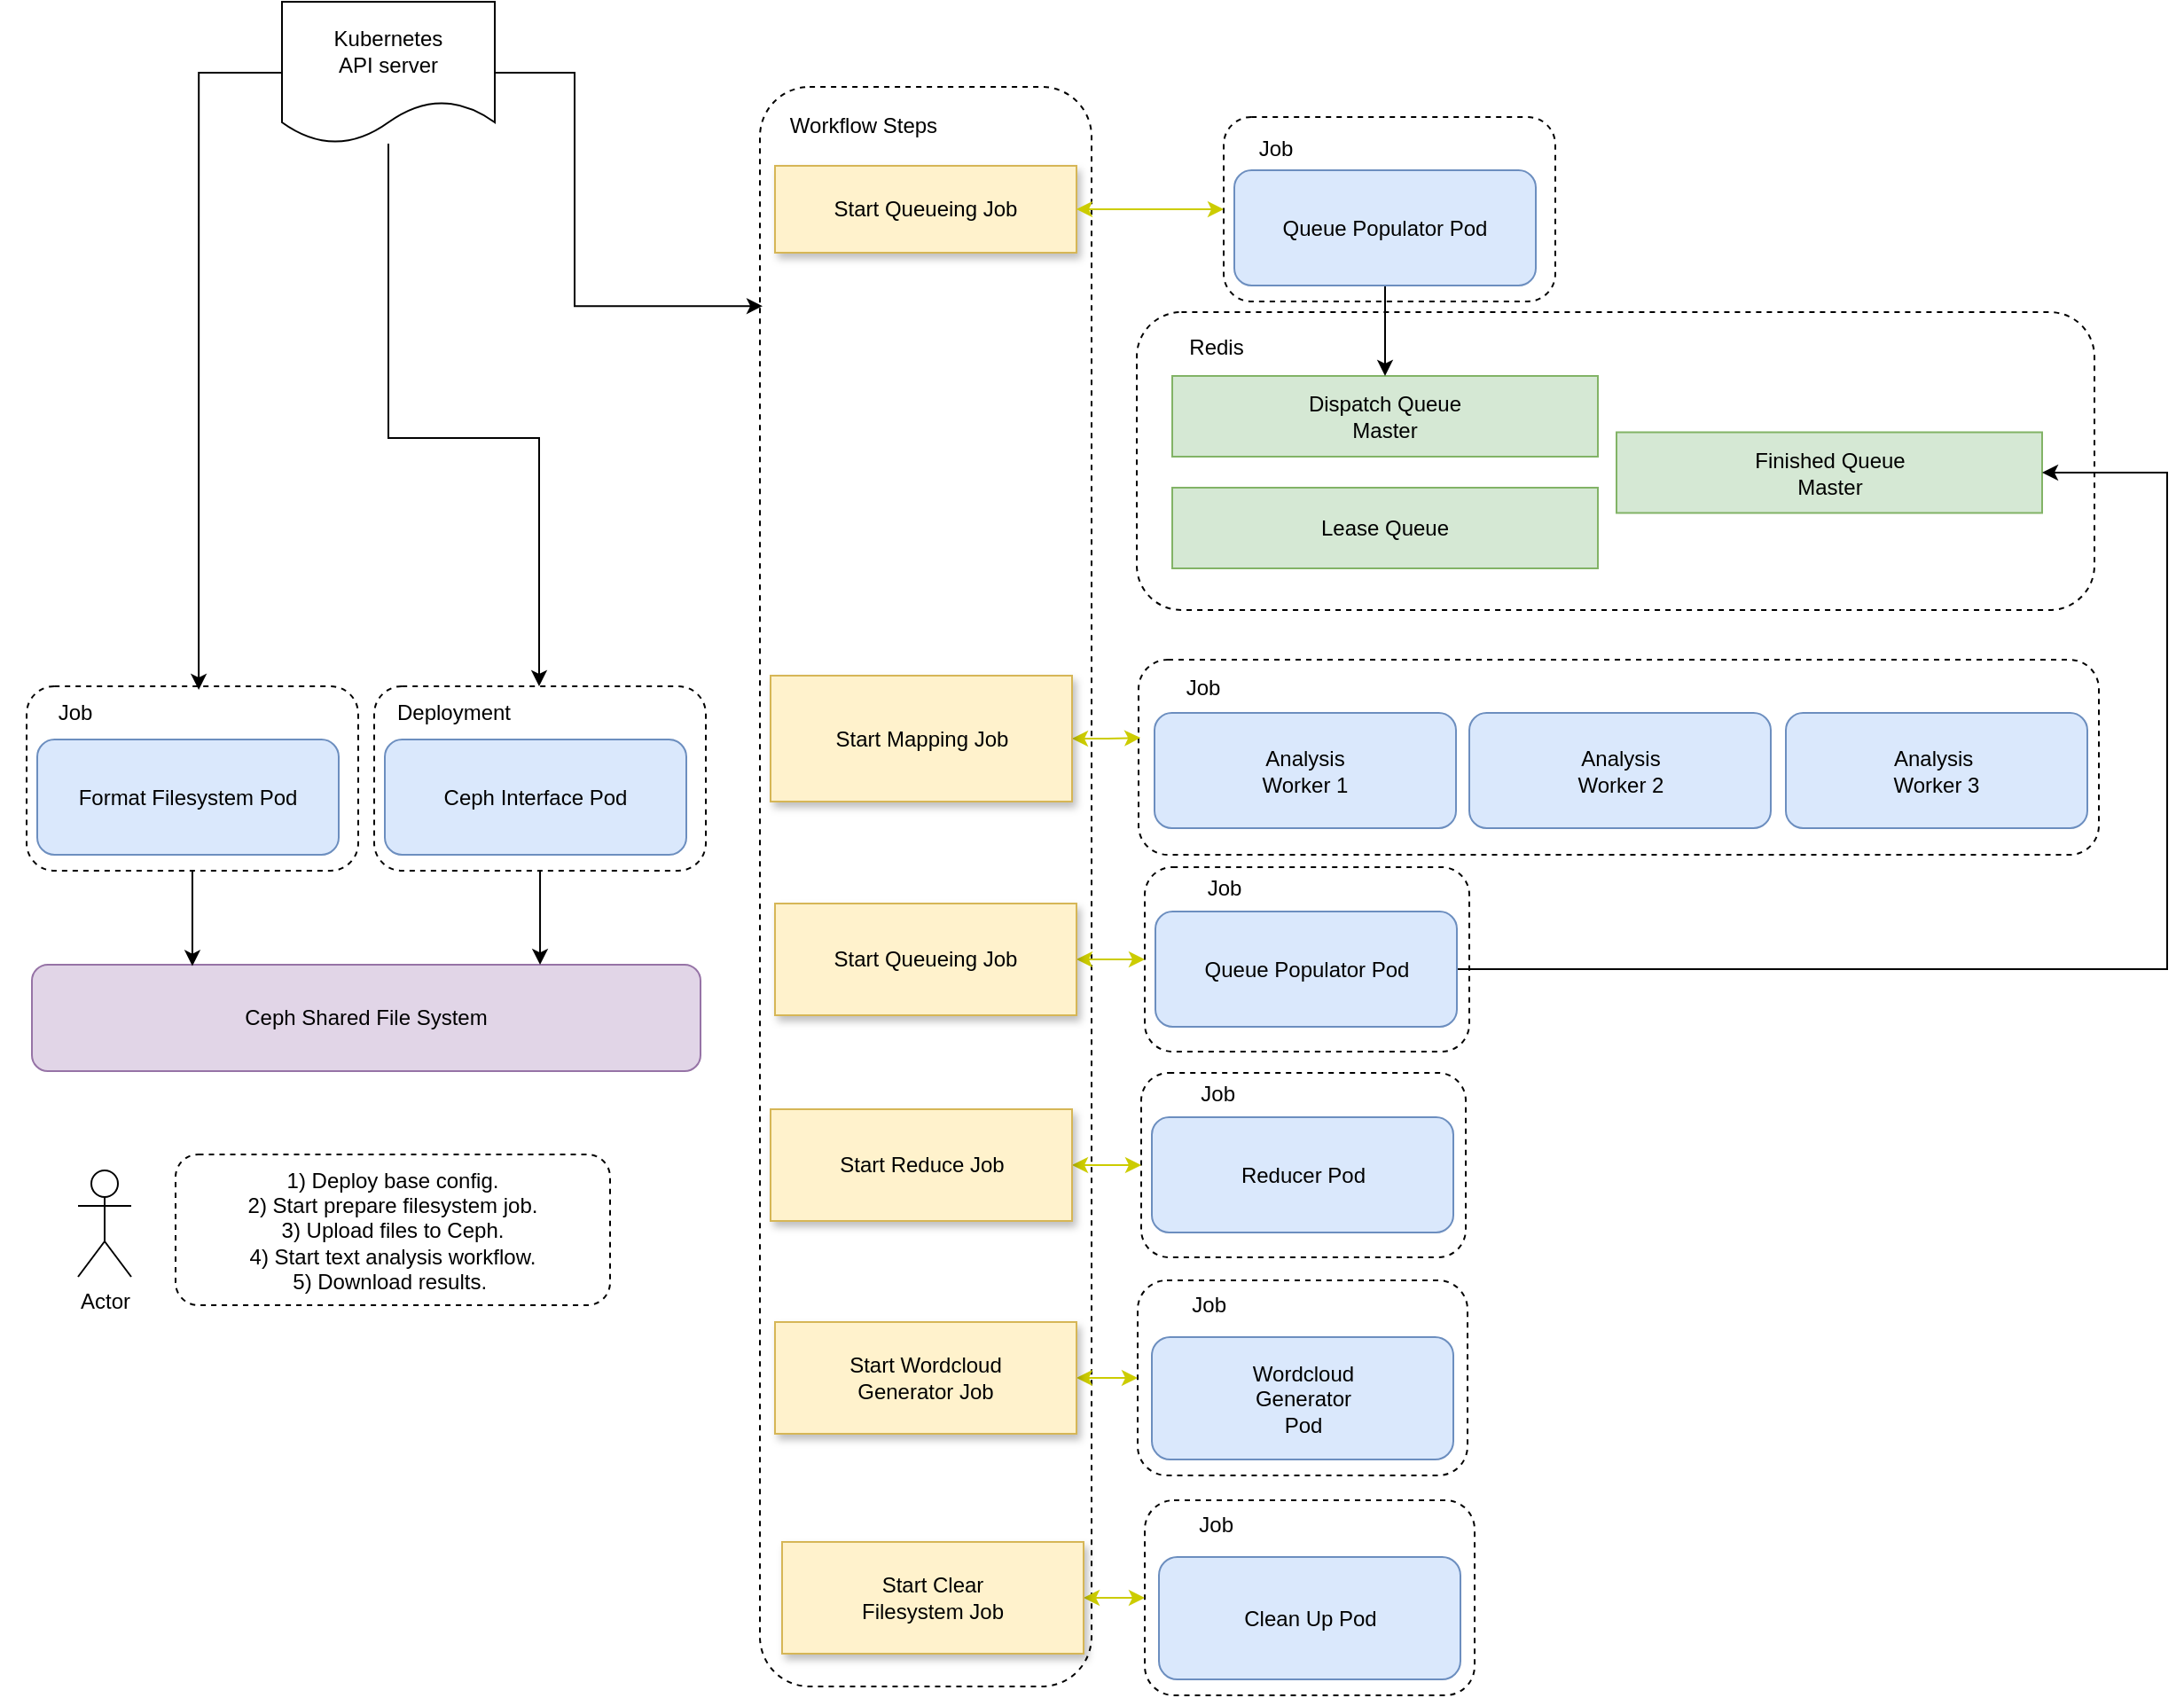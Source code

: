 <mxfile version="13.0.3" type="device"><diagram id="hw8OIMgTD3fqn-eZlIXO" name="Page-1"><mxGraphModel dx="1739" dy="813" grid="0" gridSize="10" guides="1" tooltips="1" connect="1" arrows="1" fold="1" page="1" pageScale="1" pageWidth="827" pageHeight="1169" math="0" shadow="0"><root><mxCell id="0"/><mxCell id="1" parent="0"/><mxCell id="SoJZPFjFVixbkQtf42Fm-85" value="" style="rounded=1;whiteSpace=wrap;html=1;fillColor=none;dashed=1;" parent="1" vertex="1"><mxGeometry x="-567" y="512" width="187" height="104" as="geometry"/></mxCell><mxCell id="ebKSLEoR_j6pasOLlG8V-31" value="" style="rounded=1;whiteSpace=wrap;html=1;fillColor=none;dashed=1;" parent="1" vertex="1"><mxGeometry x="60" y="497" width="541.5" height="110" as="geometry"/></mxCell><mxCell id="ebKSLEoR_j6pasOLlG8V-30" value="Job " style="text;html=1;strokeColor=none;fillColor=none;align=center;verticalAlign=middle;whiteSpace=wrap;rounded=0;" parent="1" vertex="1"><mxGeometry x="53.5" y="503" width="85" height="20" as="geometry"/></mxCell><mxCell id="ebKSLEoR_j6pasOLlG8V-114" value="" style="rounded=1;whiteSpace=wrap;html=1;fillColor=none;dashed=1;" parent="1" vertex="1"><mxGeometry x="59.5" y="847" width="186" height="110" as="geometry"/></mxCell><mxCell id="ebKSLEoR_j6pasOLlG8V-7" value="" style="rounded=1;whiteSpace=wrap;html=1;fillColor=none;dashed=1;" parent="1" vertex="1"><mxGeometry x="59" y="301" width="540" height="168" as="geometry"/></mxCell><mxCell id="ebKSLEoR_j6pasOLlG8V-101" value="" style="rounded=1;whiteSpace=wrap;html=1;fillColor=none;dashed=1;" parent="1" vertex="1"><mxGeometry x="61.5" y="730" width="183" height="104" as="geometry"/></mxCell><mxCell id="ebKSLEoR_j6pasOLlG8V-85" value="" style="rounded=1;whiteSpace=wrap;html=1;fillColor=none;dashed=1;" parent="1" vertex="1"><mxGeometry x="-153.5" y="174" width="187" height="902" as="geometry"/></mxCell><mxCell id="ebKSLEoR_j6pasOLlG8V-4" value="Analysis &lt;br&gt;Worker 1" style="rounded=1;whiteSpace=wrap;html=1;fillColor=#dae8fc;strokeColor=#6c8ebf;" parent="1" vertex="1"><mxGeometry x="69" y="527" width="170" height="65" as="geometry"/></mxCell><mxCell id="ebKSLEoR_j6pasOLlG8V-5" value="&amp;nbsp;Analysis&amp;nbsp;&lt;br&gt;Worker 2" style="rounded=1;whiteSpace=wrap;html=1;fillColor=#dae8fc;strokeColor=#6c8ebf;" parent="1" vertex="1"><mxGeometry x="246.5" y="527" width="170" height="65" as="geometry"/></mxCell><mxCell id="ebKSLEoR_j6pasOLlG8V-6" value="Analysis&amp;nbsp;&lt;br&gt;Worker 3" style="rounded=1;whiteSpace=wrap;html=1;fillColor=#dae8fc;strokeColor=#6c8ebf;" parent="1" vertex="1"><mxGeometry x="425" y="527" width="170" height="65" as="geometry"/></mxCell><mxCell id="ebKSLEoR_j6pasOLlG8V-8" value="Ceph Shared File System" style="rounded=1;whiteSpace=wrap;html=1;fillColor=#e1d5e7;strokeColor=#9673a6;" parent="1" vertex="1"><mxGeometry x="-564" y="669" width="377" height="60" as="geometry"/></mxCell><mxCell id="ebKSLEoR_j6pasOLlG8V-17" value="Redis" style="text;html=1;strokeColor=none;fillColor=none;align=center;verticalAlign=middle;whiteSpace=wrap;rounded=0;" parent="1" vertex="1"><mxGeometry x="53.5" y="301" width="100" height="40" as="geometry"/></mxCell><mxCell id="ebKSLEoR_j6pasOLlG8V-19" value="Finished Queue&lt;br&gt;Master" style="rounded=0;whiteSpace=wrap;html=1;fillColor=#d5e8d4;strokeColor=#82b366;" parent="1" vertex="1"><mxGeometry x="329.5" y="368.75" width="240" height="45.5" as="geometry"/></mxCell><mxCell id="ebKSLEoR_j6pasOLlG8V-47" style="edgeStyle=orthogonalEdgeStyle;rounded=0;orthogonalLoop=1;jettySize=auto;html=1;entryX=0.5;entryY=0;entryDx=0;entryDy=0;startArrow=classic;startFill=1;" parent="1" source="ebKSLEoR_j6pasOLlG8V-41" edge="1"><mxGeometry relative="1" as="geometry"><Array as="points"><mxPoint x="118" y="347"/><mxPoint x="118" y="347"/></Array><mxPoint x="118.0" y="354" as="targetPoint"/></mxGeometry></mxCell><mxCell id="ebKSLEoR_j6pasOLlG8V-91" style="edgeStyle=orthogonalEdgeStyle;rounded=0;orthogonalLoop=1;jettySize=auto;html=1;entryX=0.5;entryY=0;entryDx=0;entryDy=0;startArrow=classic;startFill=1;" parent="1" source="ebKSLEoR_j6pasOLlG8V-41" edge="1"><mxGeometry relative="1" as="geometry"><Array as="points"><mxPoint x="280" y="345"/><mxPoint x="280" y="345"/></Array><mxPoint x="280" y="354" as="targetPoint"/></mxGeometry></mxCell><mxCell id="ebKSLEoR_j6pasOLlG8V-41" value="Dispatch Queue&lt;br&gt;Master" style="rounded=0;whiteSpace=wrap;html=1;fillColor=#d5e8d4;strokeColor=#82b366;" parent="1" vertex="1"><mxGeometry x="79" y="337" width="240" height="45.5" as="geometry"/></mxCell><mxCell id="ebKSLEoR_j6pasOLlG8V-49" style="edgeStyle=orthogonalEdgeStyle;rounded=0;orthogonalLoop=1;jettySize=auto;html=1;exitX=0.5;exitY=1;exitDx=0;exitDy=0;" parent="1" edge="1"><mxGeometry relative="1" as="geometry"><mxPoint x="449" y="382.5" as="sourcePoint"/><mxPoint x="449" y="382.5" as="targetPoint"/></mxGeometry></mxCell><mxCell id="ebKSLEoR_j6pasOLlG8V-51" value="Reducer Pod" style="rounded=1;whiteSpace=wrap;html=1;fillColor=#dae8fc;strokeColor=#6c8ebf;" parent="1" vertex="1"><mxGeometry x="67.5" y="755" width="170" height="65" as="geometry"/></mxCell><mxCell id="SoJZPFjFVixbkQtf42Fm-56" style="edgeStyle=orthogonalEdgeStyle;rounded=0;orthogonalLoop=1;jettySize=auto;html=1;startArrow=none;startFill=0;endArrow=classic;endFill=1;strokeColor=#000000;entryX=0.519;entryY=0.019;entryDx=0;entryDy=0;entryPerimeter=0;" parent="1" source="ebKSLEoR_j6pasOLlG8V-53" target="SoJZPFjFVixbkQtf42Fm-85" edge="1"><mxGeometry relative="1" as="geometry"><mxPoint x="-452" y="441" as="targetPoint"/><Array as="points"><mxPoint x="-470" y="166"/></Array></mxGeometry></mxCell><mxCell id="SoJZPFjFVixbkQtf42Fm-57" style="edgeStyle=orthogonalEdgeStyle;rounded=0;orthogonalLoop=1;jettySize=auto;html=1;startArrow=none;startFill=0;endArrow=classic;endFill=1;strokeColor=#000000;" parent="1" source="ebKSLEoR_j6pasOLlG8V-53" target="SoJZPFjFVixbkQtf42Fm-82" edge="1"><mxGeometry relative="1" as="geometry"><mxPoint x="-277.941" y="510" as="targetPoint"/><Array as="points"><mxPoint x="-363" y="372"/><mxPoint x="-278" y="372"/></Array></mxGeometry></mxCell><mxCell id="SoJZPFjFVixbkQtf42Fm-60" style="edgeStyle=orthogonalEdgeStyle;rounded=0;orthogonalLoop=1;jettySize=auto;html=1;startArrow=none;startFill=0;endArrow=classic;endFill=1;strokeColor=#000000;entryX=0.008;entryY=0.137;entryDx=0;entryDy=0;entryPerimeter=0;exitX=1;exitY=0.5;exitDx=0;exitDy=0;" parent="1" source="ebKSLEoR_j6pasOLlG8V-53" target="ebKSLEoR_j6pasOLlG8V-85" edge="1"><mxGeometry relative="1" as="geometry"><mxPoint x="-164" y="166" as="targetPoint"/><Array as="points"><mxPoint x="-258" y="166"/><mxPoint x="-258" y="298"/></Array></mxGeometry></mxCell><mxCell id="ebKSLEoR_j6pasOLlG8V-53" value="Kubernetes&lt;br&gt;API server" style="shape=document;whiteSpace=wrap;html=1;boundedLbl=1;fillColor=none;" parent="1" vertex="1"><mxGeometry x="-423" y="126" width="120" height="80" as="geometry"/></mxCell><mxCell id="ebKSLEoR_j6pasOLlG8V-57" value="Wordcloud&lt;br&gt;Generator&lt;br&gt;Pod" style="rounded=1;whiteSpace=wrap;html=1;fillColor=#dae8fc;strokeColor=#6c8ebf;" parent="1" vertex="1"><mxGeometry x="67.5" y="879" width="170" height="69" as="geometry"/></mxCell><mxCell id="ebKSLEoR_j6pasOLlG8V-73" value="Actor" style="shape=umlActor;verticalLabelPosition=bottom;labelBackgroundColor=#ffffff;verticalAlign=top;html=1;outlineConnect=0;fillColor=none;" parent="1" vertex="1"><mxGeometry x="-538" y="785" width="30" height="60" as="geometry"/></mxCell><mxCell id="ebKSLEoR_j6pasOLlG8V-78" value="Workflow Steps" style="text;html=1;strokeColor=none;fillColor=none;align=center;verticalAlign=middle;whiteSpace=wrap;rounded=0;" parent="1" vertex="1"><mxGeometry x="-147.5" y="186" width="103.5" height="20" as="geometry"/></mxCell><mxCell id="ebKSLEoR_j6pasOLlG8V-81" value="Job&amp;nbsp;" style="text;html=1;strokeColor=none;fillColor=none;align=center;verticalAlign=middle;whiteSpace=wrap;rounded=0;" parent="1" vertex="1"><mxGeometry x="63.5" y="732" width="85" height="20" as="geometry"/></mxCell><mxCell id="ebKSLEoR_j6pasOLlG8V-102" value="&lt;span&gt;1) Deploy base config.&lt;/span&gt;&lt;br&gt;&lt;div&gt;&lt;span&gt;2) Start prepare filesystem job.&lt;/span&gt;&lt;/div&gt;&lt;div&gt;&lt;span&gt;3) Upload files to Ceph.&lt;/span&gt;&lt;/div&gt;&lt;span&gt;4) Start text analysis workflow.&lt;br&gt;5) Download results.&amp;nbsp;&lt;/span&gt;" style="rounded=1;whiteSpace=wrap;html=1;dashed=1;fillColor=none;align=center;shadow=0;glass=0;" parent="1" vertex="1"><mxGeometry x="-483" y="776" width="245" height="85" as="geometry"/></mxCell><mxCell id="ebKSLEoR_j6pasOLlG8V-105" value="" style="rounded=1;whiteSpace=wrap;html=1;fillColor=none;dashed=1;" parent="1" vertex="1"><mxGeometry x="108" y="191" width="187" height="104" as="geometry"/></mxCell><mxCell id="SoJZPFjFVixbkQtf42Fm-35" style="edgeStyle=orthogonalEdgeStyle;rounded=0;orthogonalLoop=1;jettySize=auto;html=1;startArrow=none;startFill=0;endArrow=classic;endFill=1;strokeColor=#000000;" parent="1" source="ebKSLEoR_j6pasOLlG8V-106" target="ebKSLEoR_j6pasOLlG8V-41" edge="1"><mxGeometry relative="1" as="geometry"/></mxCell><mxCell id="ebKSLEoR_j6pasOLlG8V-106" value="Queue Populator Pod" style="rounded=1;whiteSpace=wrap;html=1;fillColor=#dae8fc;strokeColor=#6c8ebf;" parent="1" vertex="1"><mxGeometry x="114" y="221" width="170" height="65" as="geometry"/></mxCell><mxCell id="ebKSLEoR_j6pasOLlG8V-107" value="Job" style="text;html=1;strokeColor=none;fillColor=none;align=center;verticalAlign=middle;whiteSpace=wrap;rounded=0;" parent="1" vertex="1"><mxGeometry x="94.5" y="198.5" width="85" height="20" as="geometry"/></mxCell><mxCell id="ebKSLEoR_j6pasOLlG8V-115" value="Job&amp;nbsp;" style="text;html=1;strokeColor=none;fillColor=none;align=center;verticalAlign=middle;whiteSpace=wrap;rounded=0;" parent="1" vertex="1"><mxGeometry x="52" y="850.5" width="98.5" height="20" as="geometry"/></mxCell><mxCell id="SoJZPFjFVixbkQtf42Fm-2" value="Lease Queue" style="rounded=0;whiteSpace=wrap;html=1;fillColor=#d5e8d4;strokeColor=#82b366;" parent="1" vertex="1"><mxGeometry x="79" y="400" width="240" height="45.5" as="geometry"/></mxCell><mxCell id="SoJZPFjFVixbkQtf42Fm-16" style="edgeStyle=orthogonalEdgeStyle;rounded=0;orthogonalLoop=1;jettySize=auto;html=1;entryX=0.002;entryY=0.4;entryDx=0;entryDy=0;entryPerimeter=0;startArrow=classic;startFill=1;endArrow=classic;endFill=1;strokeColor=#CCCC00;" parent="1" source="SoJZPFjFVixbkQtf42Fm-8" target="ebKSLEoR_j6pasOLlG8V-31" edge="1"><mxGeometry relative="1" as="geometry"/></mxCell><mxCell id="SoJZPFjFVixbkQtf42Fm-8" value="Start Mapping Job" style="rounded=0;whiteSpace=wrap;html=1;fillColor=#fff2cc;strokeColor=#d6b656;shadow=1;" parent="1" vertex="1"><mxGeometry x="-147.5" y="506" width="170" height="71" as="geometry"/></mxCell><mxCell id="SoJZPFjFVixbkQtf42Fm-26" style="edgeStyle=orthogonalEdgeStyle;rounded=0;orthogonalLoop=1;jettySize=auto;html=1;entryX=0;entryY=0.5;entryDx=0;entryDy=0;startArrow=classic;startFill=1;endArrow=classic;endFill=1;strokeColor=#CCCC00;" parent="1" source="SoJZPFjFVixbkQtf42Fm-20" target="SoJZPFjFVixbkQtf42Fm-21" edge="1"><mxGeometry relative="1" as="geometry"/></mxCell><mxCell id="SoJZPFjFVixbkQtf42Fm-20" value="Start Queueing Job" style="rounded=0;whiteSpace=wrap;html=1;fillColor=#fff2cc;strokeColor=#d6b656;shadow=1;" parent="1" vertex="1"><mxGeometry x="-145" y="634.5" width="170" height="63" as="geometry"/></mxCell><mxCell id="SoJZPFjFVixbkQtf42Fm-21" value="" style="rounded=1;whiteSpace=wrap;html=1;fillColor=none;dashed=1;" parent="1" vertex="1"><mxGeometry x="63.5" y="614" width="183" height="104" as="geometry"/></mxCell><mxCell id="SoJZPFjFVixbkQtf42Fm-29" style="edgeStyle=orthogonalEdgeStyle;rounded=0;orthogonalLoop=1;jettySize=auto;html=1;entryX=1;entryY=0.5;entryDx=0;entryDy=0;startArrow=none;startFill=0;endArrow=classic;endFill=1;strokeColor=#000000;" parent="1" source="SoJZPFjFVixbkQtf42Fm-22" target="ebKSLEoR_j6pasOLlG8V-19" edge="1"><mxGeometry relative="1" as="geometry"><Array as="points"><mxPoint x="640" y="671"/><mxPoint x="640" y="391"/></Array></mxGeometry></mxCell><mxCell id="SoJZPFjFVixbkQtf42Fm-22" value="Queue Populator Pod" style="rounded=1;whiteSpace=wrap;html=1;fillColor=#dae8fc;strokeColor=#6c8ebf;" parent="1" vertex="1"><mxGeometry x="69.5" y="639" width="170" height="65" as="geometry"/></mxCell><mxCell id="SoJZPFjFVixbkQtf42Fm-23" value="Job" style="text;html=1;strokeColor=none;fillColor=none;align=center;verticalAlign=middle;whiteSpace=wrap;rounded=0;" parent="1" vertex="1"><mxGeometry x="65.5" y="616" width="85" height="20" as="geometry"/></mxCell><mxCell id="SoJZPFjFVixbkQtf42Fm-28" style="edgeStyle=orthogonalEdgeStyle;rounded=0;orthogonalLoop=1;jettySize=auto;html=1;entryX=0;entryY=0.5;entryDx=0;entryDy=0;startArrow=classic;startFill=1;endArrow=classic;endFill=1;strokeColor=#CCCC00;" parent="1" source="SoJZPFjFVixbkQtf42Fm-27" target="ebKSLEoR_j6pasOLlG8V-101" edge="1"><mxGeometry relative="1" as="geometry"/></mxCell><mxCell id="SoJZPFjFVixbkQtf42Fm-27" value="Start Reduce Job" style="rounded=0;whiteSpace=wrap;html=1;fillColor=#fff2cc;strokeColor=#d6b656;shadow=1;" parent="1" vertex="1"><mxGeometry x="-147.5" y="750.5" width="170" height="63" as="geometry"/></mxCell><mxCell id="SoJZPFjFVixbkQtf42Fm-33" style="edgeStyle=orthogonalEdgeStyle;rounded=0;orthogonalLoop=1;jettySize=auto;html=1;entryX=0;entryY=0.5;entryDx=0;entryDy=0;startArrow=classic;startFill=1;endArrow=classic;endFill=1;strokeColor=#CCCC00;" parent="1" source="SoJZPFjFVixbkQtf42Fm-32" target="ebKSLEoR_j6pasOLlG8V-114" edge="1"><mxGeometry relative="1" as="geometry"/></mxCell><mxCell id="SoJZPFjFVixbkQtf42Fm-32" value="Start Wordcloud &lt;br&gt;Generator Job" style="rounded=0;whiteSpace=wrap;html=1;fillColor=#fff2cc;strokeColor=#d6b656;shadow=1;" parent="1" vertex="1"><mxGeometry x="-145" y="870.5" width="170" height="63" as="geometry"/></mxCell><mxCell id="SoJZPFjFVixbkQtf42Fm-42" value="Start Queueing&amp;nbsp;Job" style="rounded=0;whiteSpace=wrap;html=1;fillColor=#fff2cc;strokeColor=#d6b656;shadow=1;" parent="1" vertex="1"><mxGeometry x="-145" y="218.5" width="170" height="49" as="geometry"/></mxCell><mxCell id="SoJZPFjFVixbkQtf42Fm-45" value="" style="rounded=1;whiteSpace=wrap;html=1;fillColor=none;dashed=1;" parent="1" vertex="1"><mxGeometry x="63.5" y="971" width="186" height="110" as="geometry"/></mxCell><mxCell id="SoJZPFjFVixbkQtf42Fm-46" value="Clean Up Pod" style="rounded=1;whiteSpace=wrap;html=1;fillColor=#dae8fc;strokeColor=#6c8ebf;" parent="1" vertex="1"><mxGeometry x="71.5" y="1003" width="170" height="69" as="geometry"/></mxCell><mxCell id="SoJZPFjFVixbkQtf42Fm-47" value="Job&amp;nbsp;" style="text;html=1;strokeColor=none;fillColor=none;align=center;verticalAlign=middle;whiteSpace=wrap;rounded=0;" parent="1" vertex="1"><mxGeometry x="56" y="974.5" width="98.5" height="20" as="geometry"/></mxCell><mxCell id="SoJZPFjFVixbkQtf42Fm-48" style="edgeStyle=orthogonalEdgeStyle;rounded=0;orthogonalLoop=1;jettySize=auto;html=1;entryX=0;entryY=0.5;entryDx=0;entryDy=0;startArrow=classic;startFill=1;endArrow=classic;endFill=1;strokeColor=#CCCC00;" parent="1" source="SoJZPFjFVixbkQtf42Fm-49" target="SoJZPFjFVixbkQtf42Fm-45" edge="1"><mxGeometry relative="1" as="geometry"/></mxCell><mxCell id="SoJZPFjFVixbkQtf42Fm-49" value="Start Clear &lt;br&gt;Filesystem Job" style="rounded=0;whiteSpace=wrap;html=1;fillColor=#fff2cc;strokeColor=#d6b656;shadow=1;" parent="1" vertex="1"><mxGeometry x="-141" y="994.5" width="170" height="63" as="geometry"/></mxCell><mxCell id="SoJZPFjFVixbkQtf42Fm-66" style="edgeStyle=orthogonalEdgeStyle;rounded=0;orthogonalLoop=1;jettySize=auto;html=1;entryX=0;entryY=0.5;entryDx=0;entryDy=0;startArrow=classic;startFill=1;endArrow=classic;endFill=1;strokeColor=#CCCC00;exitX=1;exitY=0.5;exitDx=0;exitDy=0;" parent="1" source="SoJZPFjFVixbkQtf42Fm-42" target="ebKSLEoR_j6pasOLlG8V-105" edge="1"><mxGeometry relative="1" as="geometry"><mxPoint x="32.5" y="551.486" as="sourcePoint"/><mxPoint x="71.083" y="551" as="targetPoint"/></mxGeometry></mxCell><mxCell id="SoJZPFjFVixbkQtf42Fm-89" style="edgeStyle=orthogonalEdgeStyle;rounded=0;orthogonalLoop=1;jettySize=auto;html=1;entryX=0.76;entryY=0.001;entryDx=0;entryDy=0;entryPerimeter=0;startArrow=none;startFill=0;endArrow=classic;endFill=1;strokeColor=#000000;" parent="1" source="SoJZPFjFVixbkQtf42Fm-82" target="ebKSLEoR_j6pasOLlG8V-8" edge="1"><mxGeometry relative="1" as="geometry"/></mxCell><mxCell id="SoJZPFjFVixbkQtf42Fm-82" value="" style="rounded=1;whiteSpace=wrap;html=1;fillColor=none;dashed=1;" parent="1" vertex="1"><mxGeometry x="-371" y="512" width="187" height="104" as="geometry"/></mxCell><mxCell id="SoJZPFjFVixbkQtf42Fm-83" value="Ceph Interface Pod" style="rounded=1;whiteSpace=wrap;html=1;fillColor=#dae8fc;strokeColor=#6c8ebf;" parent="1" vertex="1"><mxGeometry x="-365" y="542" width="170" height="65" as="geometry"/></mxCell><mxCell id="SoJZPFjFVixbkQtf42Fm-84" value="Deployment" style="text;html=1;strokeColor=none;fillColor=none;align=center;verticalAlign=middle;whiteSpace=wrap;rounded=0;" parent="1" vertex="1"><mxGeometry x="-391" y="517" width="130" height="20" as="geometry"/></mxCell><mxCell id="SoJZPFjFVixbkQtf42Fm-86" value="Format Filesystem Pod" style="rounded=1;whiteSpace=wrap;html=1;fillColor=#dae8fc;strokeColor=#6c8ebf;" parent="1" vertex="1"><mxGeometry x="-561" y="542" width="170" height="65" as="geometry"/></mxCell><mxCell id="SoJZPFjFVixbkQtf42Fm-87" value="Job" style="text;html=1;strokeColor=none;fillColor=none;align=center;verticalAlign=middle;whiteSpace=wrap;rounded=0;" parent="1" vertex="1"><mxGeometry x="-582" y="517" width="85" height="20" as="geometry"/></mxCell><mxCell id="SoJZPFjFVixbkQtf42Fm-88" style="edgeStyle=orthogonalEdgeStyle;rounded=0;orthogonalLoop=1;jettySize=auto;html=1;entryX=0.24;entryY=0.013;entryDx=0;entryDy=0;entryPerimeter=0;startArrow=none;startFill=0;endArrow=classic;endFill=1;strokeColor=#000000;" parent="1" source="SoJZPFjFVixbkQtf42Fm-85" target="ebKSLEoR_j6pasOLlG8V-8" edge="1"><mxGeometry relative="1" as="geometry"/></mxCell></root></mxGraphModel></diagram></mxfile>